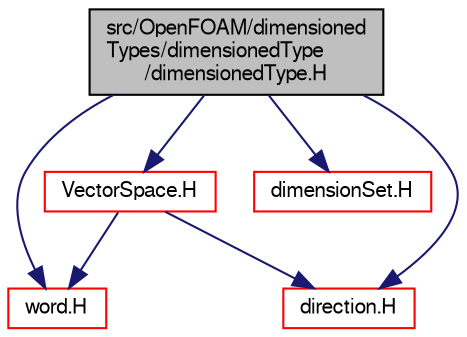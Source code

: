 digraph "src/OpenFOAM/dimensionedTypes/dimensionedType/dimensionedType.H"
{
  bgcolor="transparent";
  edge [fontname="FreeSans",fontsize="10",labelfontname="FreeSans",labelfontsize="10"];
  node [fontname="FreeSans",fontsize="10",shape=record];
  Node0 [label="src/OpenFOAM/dimensioned\lTypes/dimensionedType\l/dimensionedType.H",height=0.2,width=0.4,color="black", fillcolor="grey75", style="filled", fontcolor="black"];
  Node0 -> Node1 [color="midnightblue",fontsize="10",style="solid",fontname="FreeSans"];
  Node1 [label="word.H",height=0.2,width=0.4,color="red",URL="$a12662.html"];
  Node0 -> Node13 [color="midnightblue",fontsize="10",style="solid",fontname="FreeSans"];
  Node13 [label="direction.H",height=0.2,width=0.4,color="red",URL="$a12209.html",tooltip="Direction is an integer type used to represent the Cartesian directions etc. Currently it is a typede..."];
  Node0 -> Node14 [color="midnightblue",fontsize="10",style="solid",fontname="FreeSans"];
  Node14 [label="dimensionSet.H",height=0.2,width=0.4,color="red",URL="$a09386.html"];
  Node0 -> Node50 [color="midnightblue",fontsize="10",style="solid",fontname="FreeSans"];
  Node50 [label="VectorSpace.H",height=0.2,width=0.4,color="red",URL="$a12863.html"];
  Node50 -> Node13 [color="midnightblue",fontsize="10",style="solid",fontname="FreeSans"];
  Node50 -> Node1 [color="midnightblue",fontsize="10",style="solid",fontname="FreeSans"];
}
